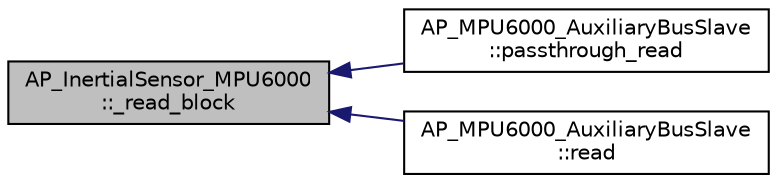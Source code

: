 digraph "AP_InertialSensor_MPU6000::_read_block"
{
 // INTERACTIVE_SVG=YES
  edge [fontname="Helvetica",fontsize="10",labelfontname="Helvetica",labelfontsize="10"];
  node [fontname="Helvetica",fontsize="10",shape=record];
  rankdir="LR";
  Node1 [label="AP_InertialSensor_MPU6000\l::_read_block",height=0.2,width=0.4,color="black", fillcolor="grey75", style="filled", fontcolor="black"];
  Node1 -> Node2 [dir="back",color="midnightblue",fontsize="10",style="solid",fontname="Helvetica"];
  Node2 [label="AP_MPU6000_AuxiliaryBusSlave\l::passthrough_read",height=0.2,width=0.4,color="black", fillcolor="white", style="filled",URL="$classAP__MPU6000__AuxiliaryBusSlave.html#a66d7937e6a854f7dc7629eb3ec3c4a74"];
  Node1 -> Node3 [dir="back",color="midnightblue",fontsize="10",style="solid",fontname="Helvetica"];
  Node3 [label="AP_MPU6000_AuxiliaryBusSlave\l::read",height=0.2,width=0.4,color="black", fillcolor="white", style="filled",URL="$classAP__MPU6000__AuxiliaryBusSlave.html#a405c49ea603a5f989e97a736d9dfbab3"];
}
